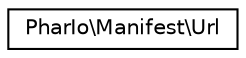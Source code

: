digraph "Graphical Class Hierarchy"
{
  edge [fontname="Helvetica",fontsize="10",labelfontname="Helvetica",labelfontsize="10"];
  node [fontname="Helvetica",fontsize="10",shape=record];
  rankdir="LR";
  Node0 [label="PharIo\\Manifest\\Url",height=0.2,width=0.4,color="black", fillcolor="white", style="filled",URL="$classPharIo_1_1Manifest_1_1Url.html"];
}
